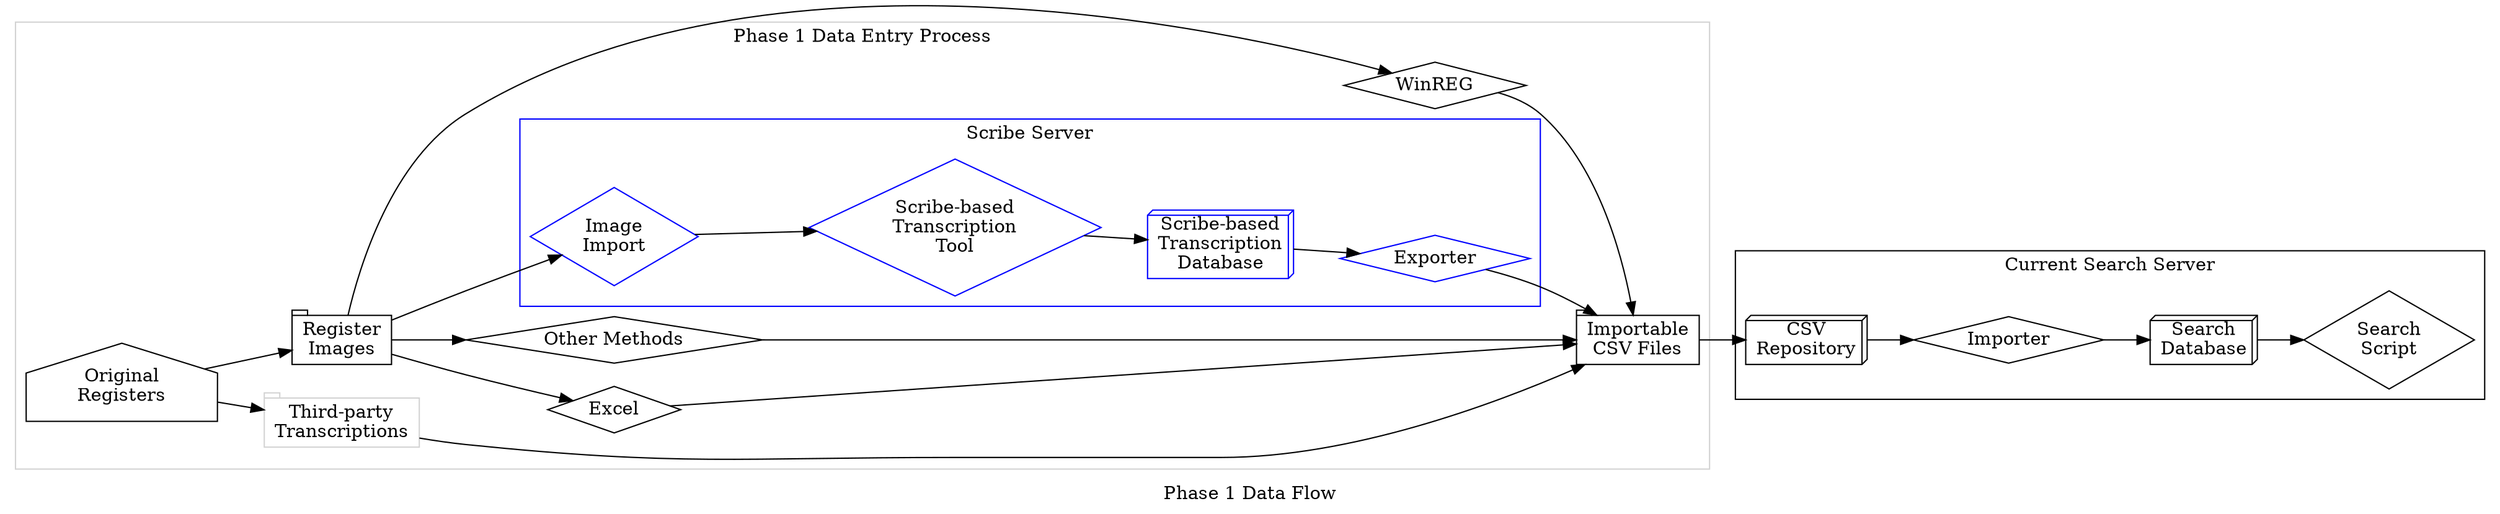 digraph G {
	label="Phase 1 Data Flow"

	rankdir="LR";
	subgraph cluster_2 {
#		style=filled;
		color=lightgrey;
#		node [style=filled,color=white];

		registers [label="Original\nRegisters",shape="house"];
		externaltranscripts [label="Third-party\nTranscriptions",shape="tab",color=lightgrey];
		registers->externaltranscripts;
		images [label="Register\nImages",shape="tab"];
		registers->images;		
		
		awinreg [label="WinREG",shape="diamond"];
		excel [label="Excel",shape="diamond"];
		other [label="Other Methods",shape="diamond"];
		images -> awinreg;
		images -> excel;
		images -> other;
		csvs [label="Importable\nCSV Files",shape="tab"];
		awinreg -> csvs;
		excel -> csvs;
		other -> csvs;
		externaltranscripts -> csvs;

		subgraph cluster_1 {
			color=blue;
			node [color=blue];
			setup [label="Image\nImport",shape="diamond"]		
			scribe [label="Scribe-based\nTranscription\nTool",shape="diamond"];
			setup -> scribe;
			scribe_db [label="Scribe-based\nTranscription\nDatabase",shape="box3d"];
			scribe -> scribe_db;
			exporter [label="Exporter",shape="diamond"];
			scribe_db -> exporter;

			label="Scribe Server";
		}
		images->setup;
		exporter->csvs;


		label="Phase 1 Data Entry Process";
	}
	


	subgraph cluster_0 {
#		color=blue
		csvrepository [label="CSV\nRepository",shape="box3d"];
		importer [label="Importer",shape="diamond"];
		database [label="Search\nDatabase",shape="box3d"];
		search [label="Search\nScript",shape="diamond"];
		csvrepository -> importer;
		importer -> database;
		database -> search;
		label="Current Search Server";
	}

	csvs -> csvrepository;

}

